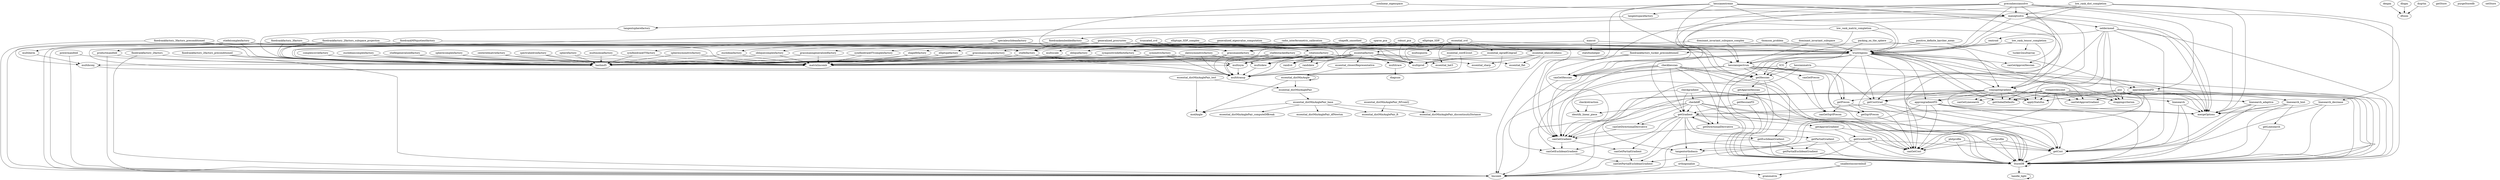 /* Created by mdot for Matlab */
digraph m2html {
  dominant_invariant_subspace -> grassmannfactory;
  dominant_invariant_subspace -> trustregions;
  dominant_invariant_subspace -> hessianspectrum;
  dominant_invariant_subspace_complex -> grassmanncomplexfactory;
  dominant_invariant_subspace_complex -> trustregions;
  dominant_invariant_subspace_complex -> hessianspectrum;
  elliptope_SDP -> obliquefactory;
  elliptope_SDP -> trustregions;
  elliptope_SDP_complex -> obliquecomplexfactory;
  elliptope_SDP_complex -> trustregions;
  essential_svd -> essential_costE2cost;
  essential_svd -> essential_egradE2egrad;
  essential_svd -> essential_ehessE2ehess;
  essential_svd -> essential_hat3;
  essential_svd -> essentialfactory;
  essential_svd -> randrot;
  essential_svd -> trustregions;
  essential_svd -> multiprod;
  essential_svd -> multisqnorm;
  generalized_eigenvalue_computation -> grassmanngeneralizedfactory;
  generalized_eigenvalue_computation -> trustregions;
  generalized_procrustes -> euclideanfactory;
  generalized_procrustes -> randrot;
  generalized_procrustes -> rotationsfactory;
  generalized_procrustes -> trustregions;
  generalized_procrustes -> hessianspectrum;
  generalized_procrustes -> multiprod;
  generalized_procrustes -> multitransp;
  generalized_procrustes -> productmanifold;
  low_rank_dist_completion -> mergeOptions;
  low_rank_dist_completion -> symfixedrankYYfactory;
  low_rank_dist_completion -> linesearch_decrease;
  low_rank_dist_completion -> trustregions;
  low_rank_dist_completion -> manoptsolve;
  low_rank_matrix_completion -> fixedrankembeddedfactory;
  low_rank_matrix_completion -> conjugategradient;
  low_rank_matrix_completion -> trustregions;
  low_rank_matrix_completion -> hessianspectrum;
  low_rank_tensor_completion -> fixedrankfactory_tucker_preconditioned;
  low_rank_tensor_completion -> tucker2multiarray;
  low_rank_tensor_completion -> conjugategradient;
  low_rank_tensor_completion -> trustregions;
  maxcut -> elliptopefactory;
  maxcut -> trustregions;
  maxcut -> statsfunhelper;
  nonlinear_eigenspace -> grassmannfactory;
  nonlinear_eigenspace -> manoptsolve;
  packing_on_the_sphere -> obliquefactory;
  packing_on_the_sphere -> conjugategradient;
  packing_on_the_sphere -> hessianspectrum;
  positive_definite_karcher_mean -> sympositivedefinitefactory;
  positive_definite_karcher_mean -> approxhessianFD;
  positive_definite_karcher_mean -> trustregions;
  radio_interferometric_calibration -> symfixedrankYYcomplexfactory;
  radio_interferometric_calibration -> trustregions;
  robust_pca -> grassmannfactory;
  robust_pca -> trustregions;
  robust_pca -> multiprod;
  robust_pca -> multiscale;
  robust_pca -> multitransp;
  shapefit_smoothed -> shapefitfactory;
  shapefit_smoothed -> trustregions;
  sparse_pca -> stiefelfactory;
  sparse_pca -> trustregions;
  thomson_problem -> obliquefactory;
  thomson_problem -> conjugategradient;
  truncated_svd -> grassmannfactory;
  truncated_svd -> trustregions;
  truncated_svd -> hessianspectrum;
  truncated_svd -> productmanifold;
  StoreDB -> StoreDB;
  StoreDB -> handle_light;
  canGetDirectionalDerivative -> canGetGradient;
  canGetEuclideanGradient -> canGetPartialEuclideanGradient;
  canGetGradient -> canGetEuclideanGradient;
  canGetGradient -> canGetPartialGradient;
  canGetHessian -> canGetEuclideanGradient;
  canGetPartialGradient -> canGetPartialEuclideanGradient;
  canGetPrecon -> canGetSqrtPrecon;
  getApproxGradient -> StoreDB;
  getApproxGradient -> getGradientFD;
  getApproxHessian -> StoreDB;
  getApproxHessian -> getHessianFD;
  getCost -> StoreDB;
  getCostGrad -> StoreDB;
  getCostGrad -> getCost;
  getCostGrad -> getGradient;
  getDirectionalDerivative -> StoreDB;
  getDirectionalDerivative -> canGetGradient;
  getDirectionalDerivative -> getGradient;
  getEuclideanGradient -> StoreDB;
  getEuclideanGradient -> canGetPartialEuclideanGradient;
  getEuclideanGradient -> getPartialEuclideanGradient;
  getGradient -> StoreDB;
  getGradient -> canGetDirectionalDerivative;
  getGradient -> canGetEuclideanGradient;
  getGradient -> canGetPartialGradient;
  getGradient -> getApproxGradient;
  getGradient -> getDirectionalDerivative;
  getGradient -> getEuclideanGradient;
  getGradient -> getPartialGradient;
  getGradient -> lincomb;
  getGradient -> tangentorthobasis;
  getGradientFD -> StoreDB;
  getGradientFD -> canGetCost;
  getGradientFD -> getCost;
  getGradientFD -> lincomb;
  getGradientFD -> tangentorthobasis;
  getHessian -> StoreDB;
  getHessian -> canGetEuclideanGradient;
  getHessian -> getApproxHessian;
  getHessian -> getEuclideanGradient;
  getHessianFD -> StoreDB;
  getHessianFD -> getGradient;
  getLinesearch -> StoreDB;
  getPartialEuclideanGradient -> StoreDB;
  getPartialGradient -> StoreDB;
  getPartialGradient -> canGetPartialEuclideanGradient;
  getPartialGradient -> getPartialEuclideanGradient;
  getPrecon -> StoreDB;
  getPrecon -> canGetSqrtPrecon;
  getPrecon -> getSqrtPrecon;
  getSqrtPrecon -> StoreDB;
  handle_light -> handle_light;
  complexcirclefactory -> hashmd5;
  complexcirclefactory -> matrixlincomb;
  essential_costE2cost -> multiprod;
  essential_costE2cost -> multitransp;
  essential_egradE2egrad -> multiprod;
  essential_egradE2egrad -> multitransp;
  essential_ehessE2ehess -> essential_flat;
  essential_ehessE2ehess -> essential_sharp;
  essential_ehessE2ehess -> multiprod;
  essential_ehessE2ehess -> multitransp;
  essentialfactory -> essential_flat;
  essentialfactory -> essential_hat3;
  essentialfactory -> essential_sharp;
  essentialfactory -> essential_closestRepresentative;
  essentialfactory -> randrot;
  essentialfactory -> randskew;
  essentialfactory -> hashmd5;
  essentialfactory -> matrixlincomb;
  essentialfactory -> multiprod;
  essentialfactory -> multiskew;
  essentialfactory -> multisym;
  essentialfactory -> multitrace;
  essentialfactory -> multitransp;
  essential_closestRepresentative -> essential_distMinAngle;
  essential_distMinAngle -> essential_distMinAngle;
  essential_distMinAngle -> essential_distMinAnglePair;
  essential_distMinAngle -> modAngle;
  essential_distMinAnglePair -> essential_distMinAnglePair_base;
  essential_distMinAnglePair_base -> essential_distMinAnglePair_computeDfBreak;
  essential_distMinAnglePair_base -> essential_distMinAnglePair_dfNewton;
  essential_distMinAnglePair_base -> essential_distMinAnglePair_discontinuityDistance;
  essential_distMinAnglePair_base -> essential_distMinAnglePair_ft;
  essential_distMinAnglePair_base -> modAngle;
  essential_distMinAnglePair_ftFromQ -> essential_distMinAnglePair_discontinuityDistance;
  essential_distMinAnglePair_ftFromQ -> essential_distMinAnglePair_ft;
  essential_distMinAnglePair_test -> essential_distMinAnglePair;
  essential_distMinAnglePair_test -> modAngle;
  centeredmatrixfactory -> hashmd5;
  centeredmatrixfactory -> matrixlincomb;
  euclideancomplexfactory -> hashmd5;
  euclideancomplexfactory -> matrixlincomb;
  euclideanfactory -> hashmd5;
  euclideanfactory -> matrixlincomb;
  shapefitfactory -> hashmd5;
  shapefitfactory -> matrixlincomb;
  skewsymmetricfactory -> hashmd5;
  skewsymmetricfactory -> matrixlincomb;
  skewsymmetricfactory -> multiskew;
  skewsymmetricfactory -> multitransp;
  symmetricfactory -> hashmd5;
  symmetricfactory -> matrixlincomb;
  symmetricfactory -> multisym;
  symmetricfactory -> multitransp;
  fixedrankMNquotientfactory -> stiefelfactory;
  fixedrankMNquotientfactory -> hashmd5;
  fixedrankMNquotientfactory -> lincomb;
  fixedrankembeddedfactory -> stiefelfactory;
  fixedrankembeddedfactory -> hashmd5;
  fixedrankembeddedfactory -> lincomb;
  fixedrankfactory_2factors -> hashmd5;
  fixedrankfactory_2factors -> lincomb;
  fixedrankfactory_2factors_preconditioned -> hashmd5;
  fixedrankfactory_2factors_preconditioned -> lincomb;
  fixedrankfactory_2factors_subspace_projection -> stiefelfactory;
  fixedrankfactory_2factors_subspace_projection -> hashmd5;
  fixedrankfactory_2factors_subspace_projection -> lincomb;
  fixedrankfactory_3factors -> stiefelfactory;
  fixedrankfactory_3factors -> hashmd5;
  fixedrankfactory_3factors -> lincomb;
  fixedrankfactory_3factors_preconditioned -> stiefelfactory;
  fixedrankfactory_3factors_preconditioned -> hashmd5;
  fixedrankfactory_3factors_preconditioned -> lincomb;
  fixedrankfactory_tucker_preconditioned -> hashmd5;
  fixedrankfactory_tucker_preconditioned -> lincomb;
  grassmanncomplexfactory -> hashmd5;
  grassmanncomplexfactory -> matrixlincomb;
  grassmanncomplexfactory -> multihconj;
  grassmanncomplexfactory -> multiprod;
  grassmannfactory -> hashmd5;
  grassmannfactory -> matrixlincomb;
  grassmannfactory -> multiprod;
  grassmannfactory -> multitransp;
  grassmanngeneralizedfactory -> hashmd5;
  grassmanngeneralizedfactory -> matrixlincomb;
  multinomialfactory -> hashmd5;
  multinomialfactory -> matrixlincomb;
  obliquecomplexfactory -> hashmd5;
  obliquecomplexfactory -> matrixlincomb;
  obliquefactory -> hashmd5;
  obliquefactory -> matrixlincomb;
  randskew -> multitransp;
  rotationsfactory -> randrot;
  rotationsfactory -> randskew;
  rotationsfactory -> hashmd5;
  rotationsfactory -> matrixlincomb;
  rotationsfactory -> multiprod;
  rotationsfactory -> multiskew;
  rotationsfactory -> multisym;
  rotationsfactory -> multitransp;
  specialeuclideanfactory -> euclideanfactory;
  specialeuclideanfactory -> rotationsfactory;
  specialeuclideanfactory -> productmanifold;
  spherecomplexfactory -> hashmd5;
  spherecomplexfactory -> matrixlincomb;
  spherefactory -> hashmd5;
  spherefactory -> matrixlincomb;
  spheresymmetricfactory -> hashmd5;
  spheresymmetricfactory -> matrixlincomb;
  stiefelcomplexfactory -> hashmd5;
  stiefelcomplexfactory -> matrixlincomb;
  stiefelcomplexfactory -> multihconj;
  stiefelcomplexfactory -> multiherm;
  stiefelcomplexfactory -> multiprod;
  stiefelfactory -> hashmd5;
  stiefelfactory -> matrixlincomb;
  stiefelfactory -> multiprod;
  stiefelfactory -> multisym;
  stiefelfactory -> multitransp;
  stiefelgeneralizedfactory -> hashmd5;
  stiefelgeneralizedfactory -> matrixlincomb;
  stiefelstackedfactory -> hashmd5;
  stiefelstackedfactory -> matrixlincomb;
  stiefelstackedfactory -> multiprod;
  stiefelstackedfactory -> multisym;
  stiefelstackedfactory -> multitransp;
  elliptopefactory -> hashmd5;
  elliptopefactory -> matrixlincomb;
  spectrahedronfactory -> hashmd5;
  spectrahedronfactory -> matrixlincomb;
  symfixedrankYYcomplexfactory -> hashmd5;
  symfixedrankYYcomplexfactory -> matrixlincomb;
  symfixedrankYYfactory -> hashmd5;
  symfixedrankYYfactory -> matrixlincomb;
  sympositivedefinitefactory -> hashmd5;
  sympositivedefinitefactory -> matrixlincomb;
  conjugategradient -> StoreDB;
  conjugategradient -> applyStatsfun;
  conjugategradient -> canGetApproxGradient;
  conjugategradient -> canGetCost;
  conjugategradient -> canGetGradient;
  conjugategradient -> canGetLinesearch;
  conjugategradient -> getCostGrad;
  conjugategradient -> getGlobalDefaults;
  conjugategradient -> getPrecon;
  conjugategradient -> mergeOptions;
  conjugategradient -> stoppingcriterion;
  conjugategradient -> approxgradientFD;
  conjugategradient -> linesearch_adaptive;
  conjugategradient -> linesearch_hint;
  conjugategradient -> lincomb;
  approxgradientFD -> StoreDB;
  approxgradientFD -> canGetCost;
  approxgradientFD -> getCost;
  approxgradientFD -> mergeOptions;
  approxgradientFD -> lincomb;
  approxgradientFD -> tangentorthobasis;
  approxhessianFD -> StoreDB;
  approxhessianFD -> canGetApproxGradient;
  approxhessianFD -> canGetGradient;
  approxhessianFD -> getGradient;
  approxhessianFD -> mergeOptions;
  linesearch -> StoreDB;
  linesearch -> getCost;
  linesearch -> mergeOptions;
  linesearch_adaptive -> StoreDB;
  linesearch_adaptive -> getCost;
  linesearch_adaptive -> mergeOptions;
  linesearch_decrease -> StoreDB;
  linesearch_decrease -> getCost;
  linesearch_decrease -> mergeOptions;
  linesearch_hint -> StoreDB;
  linesearch_hint -> getCost;
  linesearch_hint -> getLinesearch;
  linesearch_hint -> mergeOptions;
  centroid -> trustregions;
  neldermead -> StoreDB;
  neldermead -> applyStatsfun;
  neldermead -> canGetCost;
  neldermead -> getCost;
  neldermead -> getGlobalDefaults;
  neldermead -> mergeOptions;
  neldermead -> stoppingcriterion;
  neldermead -> centroid;
  preconhessiansolve -> StoreDB;
  preconhessiansolve -> canGetApproxHessian;
  preconhessiansolve -> canGetHessian;
  preconhessiansolve -> getHessian;
  preconhessiansolve -> mergeOptions;
  preconhessiansolve -> approxhessianFD;
  preconhessiansolve -> trustregions;
  preconhessiansolve -> manoptsolve;
  preconhessiansolve -> tangentspacefactory;
  pso -> StoreDB;
  pso -> applyStatsfun;
  pso -> canGetCost;
  pso -> getCost;
  pso -> getGlobalDefaults;
  pso -> mergeOptions;
  pso -> stoppingcriterion;
  steepestdescent -> StoreDB;
  steepestdescent -> applyStatsfun;
  steepestdescent -> canGetApproxGradient;
  steepestdescent -> canGetCost;
  steepestdescent -> canGetGradient;
  steepestdescent -> canGetLinesearch;
  steepestdescent -> getCostGrad;
  steepestdescent -> getGlobalDefaults;
  steepestdescent -> mergeOptions;
  steepestdescent -> stoppingcriterion;
  steepestdescent -> approxgradientFD;
  steepestdescent -> linesearch;
  steepestdescent -> linesearch_hint;
  tCG -> getHessian;
  tCG -> getPrecon;
  tCG -> lincomb;
  trustregions -> StoreDB;
  trustregions -> applyStatsfun;
  trustregions -> canGetApproxGradient;
  trustregions -> canGetApproxHessian;
  trustregions -> canGetCost;
  trustregions -> canGetGradient;
  trustregions -> canGetHessian;
  trustregions -> getCost;
  trustregions -> getCostGrad;
  trustregions -> getDirectionalDerivative;
  trustregions -> getGlobalDefaults;
  trustregions -> getGradient;
  trustregions -> getHessian;
  trustregions -> mergeOptions;
  trustregions -> stoppingcriterion;
  trustregions -> approxgradientFD;
  trustregions -> approxhessianFD;
  trustregions -> tCG;
  checkdiff -> StoreDB;
  checkdiff -> canGetCost;
  checkdiff -> canGetDirectionalDerivative;
  checkdiff -> canGetGradient;
  checkdiff -> getCost;
  checkdiff -> getDirectionalDerivative;
  checkdiff -> getGradient;
  checkdiff -> identify_linear_piece;
  checkgradient -> StoreDB;
  checkgradient -> canGetCost;
  checkgradient -> canGetGradient;
  checkgradient -> getGradient;
  checkgradient -> checkdiff;
  checkhessian -> StoreDB;
  checkhessian -> canGetCost;
  checkhessian -> canGetGradient;
  checkhessian -> canGetHessian;
  checkhessian -> getCost;
  checkhessian -> getGradient;
  checkhessian -> getHessian;
  checkhessian -> identify_linear_piece;
  checkretraction -> identify_linear_piece;
  dexpm -> dfunm;
  dlogm -> dfunm;
  dsqrtm -> dfunm;
  hessianextreme -> StoreDB;
  hessianextreme -> canGetGradient;
  hessianextreme -> getCostGrad;
  hessianextreme -> getHessian;
  hessianextreme -> mergeOptions;
  hessianextreme -> trustregions;
  hessianextreme -> manoptsolve;
  hessianextreme -> tangentspherefactory;
  hessianmatrix -> StoreDB;
  hessianmatrix -> getHessian;
  hessianmatrix -> tangentorthobasis;
  hessianspectrum -> StoreDB;
  hessianspectrum -> canGetGradient;
  hessianspectrum -> canGetHessian;
  hessianspectrum -> canGetPrecon;
  hessianspectrum -> canGetSqrtPrecon;
  hessianspectrum -> getCostGrad;
  hessianspectrum -> getHessian;
  hessianspectrum -> getPrecon;
  hessianspectrum -> getSqrtPrecon;
  manoptsolve -> canGetCost;
  manoptsolve -> canGetGradient;
  manoptsolve -> canGetHessian;
  manoptsolve -> mergeOptions;
  manoptsolve -> conjugategradient;
  manoptsolve -> neldermead;
  manoptsolve -> trustregions;
  multihconj -> multitransp;
  multiherm -> multihconj;
  multiskew -> multitransp;
  multisym -> multitransp;
  multitrace -> diagsum;
  orthogonalize -> grammatrix;
  orthogonalize -> lincomb;
  plotprofile -> StoreDB;
  plotprofile -> canGetCost;
  plotprofile -> getCost;
  powermanifold -> hashmd5;
  powermanifold -> lincomb;
  productmanifold -> hashmd5;
  productmanifold -> lincomb;
  smallestinconvexhull -> grammatrix;
  smallestinconvexhull -> lincomb;
  surfprofile -> StoreDB;
  surfprofile -> canGetCost;
  surfprofile -> getCost;
  tangentorthobasis -> orthogonalize;
  tangentspacefactory -> hashmd5;
  tangentspherefactory -> hashmd5;

  dominant_invariant_subspace [URL="examples/dominant_invariant_subspace.html"];
  dominant_invariant_subspace_complex [URL="examples/dominant_invariant_subspace_complex.html"];
  elliptope_SDP [URL="examples/elliptope_SDP.html"];
  elliptope_SDP_complex [URL="examples/elliptope_SDP_complex.html"];
  essential_svd [URL="examples/essential_svd.html"];
  generalized_eigenvalue_computation [URL="examples/generalized_eigenvalue_computation.html"];
  generalized_procrustes [URL="examples/generalized_procrustes.html"];
  low_rank_dist_completion [URL="examples/low_rank_dist_completion.html"];
  low_rank_matrix_completion [URL="examples/low_rank_matrix_completion.html"];
  low_rank_tensor_completion [URL="examples/low_rank_tensor_completion.html"];
  maxcut [URL="examples/maxcut.html"];
  nonlinear_eigenspace [URL="examples/nonlinear_eigenspace.html"];
  packing_on_the_sphere [URL="examples/packing_on_the_sphere.html"];
  positive_definite_karcher_mean [URL="examples/positive_definite_karcher_mean.html"];
  radio_interferometric_calibration [URL="examples/radio_interferometric_calibration.html"];
  robust_pca [URL="examples/robust_pca.html"];
  shapefit_smoothed [URL="examples/shapefit_smoothed.html"];
  sparse_pca [URL="examples/sparse_pca.html"];
  thomson_problem [URL="examples/thomson_problem.html"];
  truncated_svd [URL="examples/truncated_svd.html"];
  StoreDB [URL="manopt/core/StoreDB.html"];
  applyStatsfun [URL="manopt/core/applyStatsfun.html"];
  canGetApproxGradient [URL="manopt/core/canGetApproxGradient.html"];
  canGetApproxHessian [URL="manopt/core/canGetApproxHessian.html"];
  canGetCost [URL="manopt/core/canGetCost.html"];
  canGetDirectionalDerivative [URL="manopt/core/canGetDirectionalDerivative.html"];
  canGetEuclideanGradient [URL="manopt/core/canGetEuclideanGradient.html"];
  canGetGradient [URL="manopt/core/canGetGradient.html"];
  canGetHessian [URL="manopt/core/canGetHessian.html"];
  canGetLinesearch [URL="manopt/core/canGetLinesearch.html"];
  canGetPartialEuclideanGradient [URL="manopt/core/canGetPartialEuclideanGradient.html"];
  canGetPartialGradient [URL="manopt/core/canGetPartialGradient.html"];
  canGetPrecon [URL="manopt/core/canGetPrecon.html"];
  canGetSqrtPrecon [URL="manopt/core/canGetSqrtPrecon.html"];
  getApproxGradient [URL="manopt/core/getApproxGradient.html"];
  getApproxHessian [URL="manopt/core/getApproxHessian.html"];
  getCost [URL="manopt/core/getCost.html"];
  getCostGrad [URL="manopt/core/getCostGrad.html"];
  getDirectionalDerivative [URL="manopt/core/getDirectionalDerivative.html"];
  getEuclideanGradient [URL="manopt/core/getEuclideanGradient.html"];
  getGlobalDefaults [URL="manopt/core/getGlobalDefaults.html"];
  getGradient [URL="manopt/core/getGradient.html"];
  getGradientFD [URL="manopt/core/getGradientFD.html"];
  getHessian [URL="manopt/core/getHessian.html"];
  getHessianFD [URL="manopt/core/getHessianFD.html"];
  getLinesearch [URL="manopt/core/getLinesearch.html"];
  getPartialEuclideanGradient [URL="manopt/core/getPartialEuclideanGradient.html"];
  getPartialGradient [URL="manopt/core/getPartialGradient.html"];
  getPrecon [URL="manopt/core/getPrecon.html"];
  getSqrtPrecon [URL="manopt/core/getSqrtPrecon.html"];
  getStore [URL="manopt/core/getStore.html"];
  handle_light [URL="manopt/core/handle_light.html"];
  mergeOptions [URL="manopt/core/mergeOptions.html"];
  purgeStoredb [URL="manopt/core/purgeStoredb.html"];
  setStore [URL="manopt/core/setStore.html"];
  stoppingcriterion [URL="manopt/core/stoppingcriterion.html"];
  complexcirclefactory [URL="manopt/manifolds/complexcircle/complexcirclefactory.html"];
  essential_costE2cost [URL="manopt/manifolds/essential/essential_costE2cost.html"];
  essential_egradE2egrad [URL="manopt/manifolds/essential/essential_egradE2egrad.html"];
  essential_ehessE2ehess [URL="manopt/manifolds/essential/essential_ehessE2ehess.html"];
  essential_flat [URL="manopt/manifolds/essential/essential_flat.html"];
  essential_hat3 [URL="manopt/manifolds/essential/essential_hat3.html"];
  essential_sharp [URL="manopt/manifolds/essential/essential_sharp.html"];
  essentialfactory [URL="manopt/manifolds/essential/essentialfactory.html"];
  essential_closestRepresentative [URL="manopt/manifolds/essential/privateessential/essential_closestRepresentative.html"];
  essential_distMinAngle [URL="manopt/manifolds/essential/privateessential/essential_distMinAngle.html"];
  essential_distMinAnglePair [URL="manopt/manifolds/essential/privateessential/essential_distMinAnglePair.html"];
  essential_distMinAnglePair_base [URL="manopt/manifolds/essential/privateessential/essential_distMinAnglePair_base.html"];
  essential_distMinAnglePair_computeDfBreak [URL="manopt/manifolds/essential/privateessential/essential_distMinAnglePair_computeDfBreak.html"];
  essential_distMinAnglePair_dfNewton [URL="manopt/manifolds/essential/privateessential/essential_distMinAnglePair_dfNewton.html"];
  essential_distMinAnglePair_discontinuityDistance [URL="manopt/manifolds/essential/privateessential/essential_distMinAnglePair_discontinuityDistance.html"];
  essential_distMinAnglePair_ft [URL="manopt/manifolds/essential/privateessential/essential_distMinAnglePair_ft.html"];
  essential_distMinAnglePair_ftFromQ [URL="manopt/manifolds/essential/privateessential/essential_distMinAnglePair_ftFromQ.html"];
  essential_distMinAnglePair_test [URL="manopt/manifolds/essential/privateessential/essential_distMinAnglePair_test.html"];
  modAngle [URL="manopt/manifolds/essential/privateessential/modAngle.html"];
  centeredmatrixfactory [URL="manopt/manifolds/euclidean/centeredmatrixfactory.html"];
  euclideancomplexfactory [URL="manopt/manifolds/euclidean/euclideancomplexfactory.html"];
  euclideanfactory [URL="manopt/manifolds/euclidean/euclideanfactory.html"];
  shapefitfactory [URL="manopt/manifolds/euclidean/shapefitfactory.html"];
  skewsymmetricfactory [URL="manopt/manifolds/euclidean/skewsymmetricfactory.html"];
  symmetricfactory [URL="manopt/manifolds/euclidean/symmetricfactory.html"];
  fixedrankMNquotientfactory [URL="manopt/manifolds/fixedrank/fixedrankMNquotientfactory.html"];
  fixedrankembeddedfactory [URL="manopt/manifolds/fixedrank/fixedrankembeddedfactory.html"];
  fixedrankfactory_2factors [URL="manopt/manifolds/fixedrank/fixedrankfactory_2factors.html"];
  fixedrankfactory_2factors_preconditioned [URL="manopt/manifolds/fixedrank/fixedrankfactory_2factors_preconditioned.html"];
  fixedrankfactory_2factors_subspace_projection [URL="manopt/manifolds/fixedrank/fixedrankfactory_2factors_subspace_projection.html"];
  fixedrankfactory_3factors [URL="manopt/manifolds/fixedrank/fixedrankfactory_3factors.html"];
  fixedrankfactory_3factors_preconditioned [URL="manopt/manifolds/fixedrank/fixedrankfactory_3factors_preconditioned.html"];
  fixedrankfactory_tucker_preconditioned [URL="manopt/manifolds/fixedranktensors/fixedrankfactory_tucker_preconditioned.html"];
  tucker2multiarray [URL="manopt/manifolds/fixedranktensors/tucker2multiarray.html"];
  grassmanncomplexfactory [URL="manopt/manifolds/grassmann/grassmanncomplexfactory.html"];
  grassmannfactory [URL="manopt/manifolds/grassmann/grassmannfactory.html"];
  grassmanngeneralizedfactory [URL="manopt/manifolds/grassmann/grassmanngeneralizedfactory.html"];
  multinomialfactory [URL="manopt/manifolds/multinomial/multinomialfactory.html"];
  obliquecomplexfactory [URL="manopt/manifolds/oblique/obliquecomplexfactory.html"];
  obliquefactory [URL="manopt/manifolds/oblique/obliquefactory.html"];
  randrot [URL="manopt/manifolds/rotations/randrot.html"];
  randskew [URL="manopt/manifolds/rotations/randskew.html"];
  rotationsfactory [URL="manopt/manifolds/rotations/rotationsfactory.html"];
  specialeuclideanfactory [URL="manopt/manifolds/specialeuclidean/specialeuclideanfactory.html"];
  spherecomplexfactory [URL="manopt/manifolds/sphere/spherecomplexfactory.html"];
  spherefactory [URL="manopt/manifolds/sphere/spherefactory.html"];
  spheresymmetricfactory [URL="manopt/manifolds/sphere/spheresymmetricfactory.html"];
  stiefelcomplexfactory [URL="manopt/manifolds/stiefel/stiefelcomplexfactory.html"];
  stiefelfactory [URL="manopt/manifolds/stiefel/stiefelfactory.html"];
  stiefelgeneralizedfactory [URL="manopt/manifolds/stiefel/stiefelgeneralizedfactory.html"];
  stiefelstackedfactory [URL="manopt/manifolds/stiefel/stiefelstackedfactory.html"];
  elliptopefactory [URL="manopt/manifolds/symfixedrank/elliptopefactory.html"];
  spectrahedronfactory [URL="manopt/manifolds/symfixedrank/spectrahedronfactory.html"];
  symfixedrankYYcomplexfactory [URL="manopt/manifolds/symfixedrank/symfixedrankYYcomplexfactory.html"];
  symfixedrankYYfactory [URL="manopt/manifolds/symfixedrank/symfixedrankYYfactory.html"];
  sympositivedefinitefactory [URL="manopt/manifolds/symfixedrank/sympositivedefinitefactory.html"];
  conjugategradient [URL="manopt/solvers/conjugategradient/conjugategradient.html"];
  approxgradientFD [URL="manopt/solvers/gradientapproximations/approxgradientFD.html"];
  approxhessianFD [URL="manopt/solvers/hessianapproximations/approxhessianFD.html"];
  linesearch [URL="manopt/solvers/linesearch/linesearch.html"];
  linesearch_adaptive [URL="manopt/solvers/linesearch/linesearch_adaptive.html"];
  linesearch_decrease [URL="manopt/solvers/linesearch/linesearch_decrease.html"];
  linesearch_hint [URL="manopt/solvers/linesearch/linesearch_hint.html"];
  centroid [URL="manopt/solvers/neldermead/centroid.html"];
  neldermead [URL="manopt/solvers/neldermead/neldermead.html"];
  preconhessiansolve [URL="manopt/solvers/preconditioners/preconhessiansolve.html"];
  pso [URL="manopt/solvers/pso/pso.html"];
  steepestdescent [URL="manopt/solvers/steepestdescent/steepestdescent.html"];
  tCG [URL="manopt/solvers/trustregions/tCG.html"];
  trustregions [URL="manopt/solvers/trustregions/trustregions.html"];
  checkdiff [URL="manopt/tools/checkdiff.html"];
  checkgradient [URL="manopt/tools/checkgradient.html"];
  checkhessian [URL="manopt/tools/checkhessian.html"];
  checkretraction [URL="manopt/tools/checkretraction.html"];
  dexpm [URL="manopt/tools/dexpm.html"];
  dfunm [URL="manopt/tools/dfunm.html"];
  diagsum [URL="manopt/tools/diagsum.html"];
  dlogm [URL="manopt/tools/dlogm.html"];
  dsqrtm [URL="manopt/tools/dsqrtm.html"];
  grammatrix [URL="manopt/tools/grammatrix.html"];
  hashmd5 [URL="manopt/tools/hashmd5.html"];
  hessianextreme [URL="manopt/tools/hessianextreme.html"];
  hessianmatrix [URL="manopt/tools/hessianmatrix.html"];
  hessianspectrum [URL="manopt/tools/hessianspectrum.html"];
  identify_linear_piece [URL="manopt/tools/identify_linear_piece.html"];
  lincomb [URL="manopt/tools/lincomb.html"];
  manoptsolve [URL="manopt/tools/manoptsolve.html"];
  matrixlincomb [URL="manopt/tools/matrixlincomb.html"];
  multihconj [URL="manopt/tools/multihconj.html"];
  multiherm [URL="manopt/tools/multiherm.html"];
  multiprod [URL="manopt/tools/multiprod.html"];
  multiscale [URL="manopt/tools/multiscale.html"];
  multiskew [URL="manopt/tools/multiskew.html"];
  multisqnorm [URL="manopt/tools/multisqnorm.html"];
  multisym [URL="manopt/tools/multisym.html"];
  multitrace [URL="manopt/tools/multitrace.html"];
  multitransp [URL="manopt/tools/multitransp.html"];
  orthogonalize [URL="manopt/tools/orthogonalize.html"];
  plotprofile [URL="manopt/tools/plotprofile.html"];
  powermanifold [URL="manopt/tools/powermanifold.html"];
  productmanifold [URL="manopt/tools/productmanifold.html"];
  smallestinconvexhull [URL="manopt/tools/smallestinconvexhull.html"];
  statsfunhelper [URL="manopt/tools/statsfunhelper.html"];
  surfprofile [URL="manopt/tools/surfprofile.html"];
  tangentorthobasis [URL="manopt/tools/tangentorthobasis.html"];
  tangentspacefactory [URL="manopt/tools/tangentspacefactory.html"];
  tangentspherefactory [URL="manopt/tools/tangentspherefactory.html"];
}